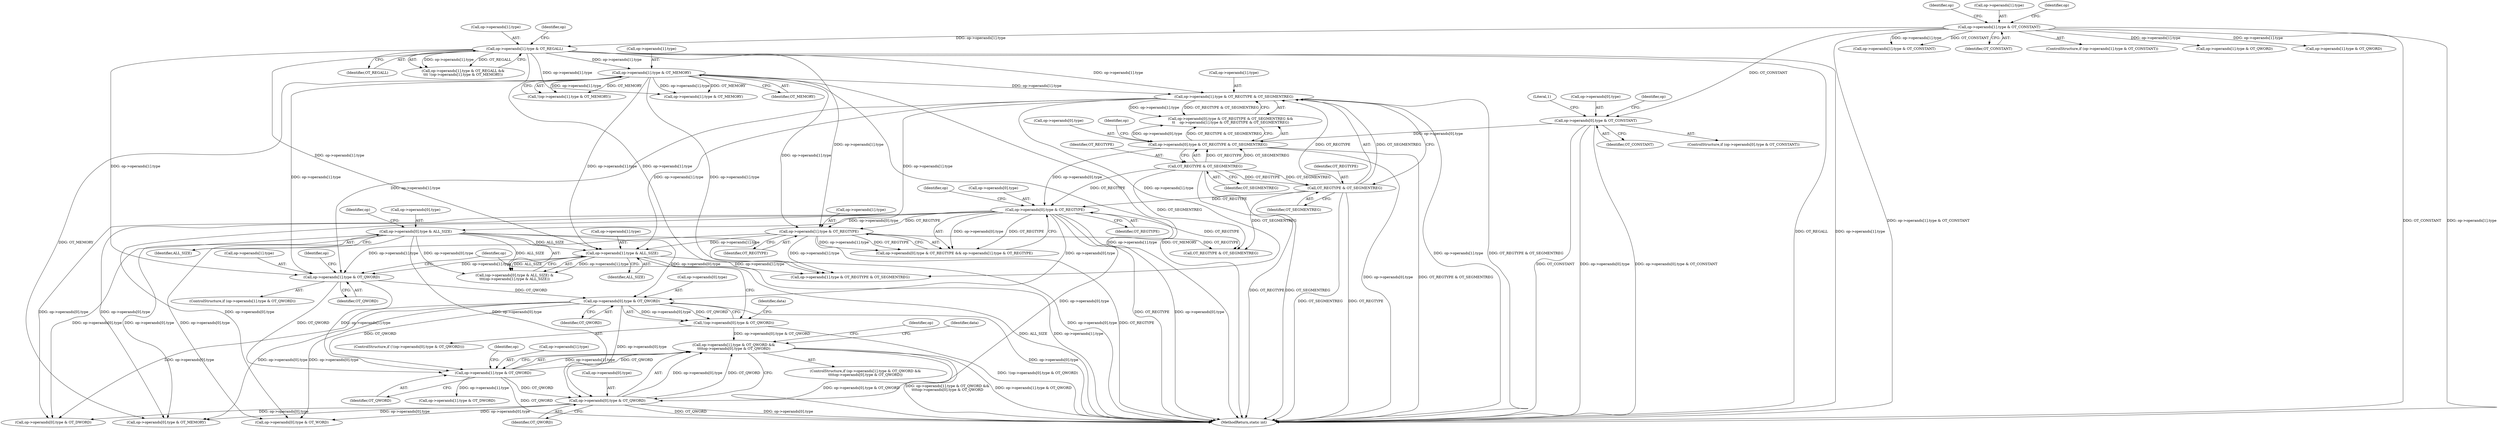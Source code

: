 digraph "0_radare2_f17bfd9f1da05f30f23a4dd05e9d2363e1406948@API" {
"1001429" [label="(Call,op->operands[1].type & OT_QWORD &&\n\t\t\t\top->operands[0].type & OT_QWORD)"];
"1001430" [label="(Call,op->operands[1].type & OT_QWORD)"];
"1001394" [label="(Call,op->operands[1].type & OT_QWORD)"];
"1001264" [label="(Call,op->operands[1].type & OT_MEMORY)"];
"1001254" [label="(Call,op->operands[1].type & OT_REGALL)"];
"1000132" [label="(Call,op->operands[1].type & OT_CONSTANT)"];
"1001349" [label="(Call,op->operands[1].type & ALL_SIZE)"];
"1001301" [label="(Call,op->operands[1].type & OT_REGTYPE & OT_SEGMENTREG)"];
"1001309" [label="(Call,OT_REGTYPE & OT_SEGMENTREG)"];
"1001298" [label="(Call,OT_REGTYPE & OT_SEGMENTREG)"];
"1001327" [label="(Call,op->operands[1].type & OT_REGTYPE)"];
"1001318" [label="(Call,op->operands[0].type & OT_REGTYPE)"];
"1001290" [label="(Call,op->operands[0].type & OT_REGTYPE & OT_SEGMENTREG)"];
"1001275" [label="(Call,op->operands[0].type & OT_CONSTANT)"];
"1001340" [label="(Call,op->operands[0].type & ALL_SIZE)"];
"1001406" [label="(Call,op->operands[0].type & OT_QWORD)"];
"1001439" [label="(Call,op->operands[0].type & OT_QWORD)"];
"1001405" [label="(Call,!(op->operands[0].type & OT_QWORD))"];
"1001434" [label="(Identifier,op)"];
"1001357" [label="(Identifier,ALL_SIZE)"];
"1001291" [label="(Call,op->operands[0].type)"];
"1001275" [label="(Call,op->operands[0].type & OT_CONSTANT)"];
"1001439" [label="(Call,op->operands[0].type & OT_QWORD)"];
"1001340" [label="(Call,op->operands[0].type & ALL_SIZE)"];
"1001348" [label="(Identifier,ALL_SIZE)"];
"1001451" [label="(Identifier,data)"];
"1003216" [label="(MethodReturn,static int)"];
"1001331" [label="(Identifier,op)"];
"1001549" [label="(Call,op->operands[0].type & OT_WORD)"];
"1001301" [label="(Call,op->operands[1].type & OT_REGTYPE & OT_SEGMENTREG)"];
"1001414" [label="(Identifier,OT_QWORD)"];
"1001429" [label="(Call,op->operands[1].type & OT_QWORD &&\n\t\t\t\top->operands[0].type & OT_QWORD)"];
"1001255" [label="(Call,op->operands[1].type)"];
"1001311" [label="(Identifier,OT_SEGMENTREG)"];
"1001676" [label="(Call,op->operands[0].type & OT_MEMORY)"];
"1001402" [label="(Identifier,OT_QWORD)"];
"1001339" [label="(Call,(op->operands[0].type & ALL_SIZE) &\n\t\t\t(op->operands[1].type & ALL_SIZE))"];
"1001528" [label="(Call,op->operands[1].type & OT_REGTYPE & OT_SEGMENTREG)"];
"1001309" [label="(Call,OT_REGTYPE & OT_SEGMENTREG)"];
"1001299" [label="(Identifier,OT_REGTYPE)"];
"1001319" [label="(Call,op->operands[0].type)"];
"1001335" [label="(Identifier,OT_REGTYPE)"];
"1001440" [label="(Call,op->operands[0].type)"];
"1000239" [label="(Call,op->operands[1].type & OT_CONSTANT)"];
"1001294" [label="(Identifier,op)"];
"1001438" [label="(Identifier,OT_QWORD)"];
"1001265" [label="(Call,op->operands[1].type)"];
"1001328" [label="(Call,op->operands[1].type)"];
"1001395" [label="(Call,op->operands[1].type)"];
"1001463" [label="(Identifier,op)"];
"1001272" [label="(Identifier,OT_MEMORY)"];
"1001262" [label="(Identifier,OT_REGALL)"];
"1000140" [label="(Identifier,OT_CONSTANT)"];
"1001318" [label="(Call,op->operands[0].type & OT_REGTYPE)"];
"1001341" [label="(Call,op->operands[0].type)"];
"1001287" [label="(Literal,1)"];
"1001300" [label="(Identifier,OT_SEGMENTREG)"];
"1001407" [label="(Call,op->operands[0].type)"];
"1000147" [label="(Identifier,op)"];
"1001459" [label="(Call,op->operands[1].type & OT_DWORD)"];
"1001253" [label="(Call,op->operands[1].type & OT_REGALL &&\n\t\t\t !(op->operands[1].type & OT_MEMORY))"];
"1001254" [label="(Call,op->operands[1].type & OT_REGALL)"];
"1001274" [label="(ControlStructure,if (op->operands[0].type & OT_CONSTANT))"];
"1001430" [label="(Call,op->operands[1].type & OT_QWORD)"];
"1001418" [label="(Identifier,data)"];
"1000133" [label="(Call,op->operands[1].type)"];
"1001468" [label="(Call,op->operands[0].type & OT_DWORD)"];
"1000131" [label="(ControlStructure,if (op->operands[1].type & OT_CONSTANT))"];
"1001298" [label="(Call,OT_REGTYPE & OT_SEGMENTREG)"];
"1001264" [label="(Call,op->operands[1].type & OT_MEMORY)"];
"1001276" [label="(Call,op->operands[0].type)"];
"1001443" [label="(Identifier,op)"];
"1001263" [label="(Call,!(op->operands[1].type & OT_MEMORY))"];
"1001310" [label="(Identifier,OT_REGTYPE)"];
"1001302" [label="(Call,op->operands[1].type)"];
"1001536" [label="(Call,OT_REGTYPE & OT_SEGMENTREG)"];
"1001431" [label="(Call,op->operands[1].type)"];
"1001353" [label="(Identifier,op)"];
"1000226" [label="(Call,op->operands[1].type & OT_QWORD)"];
"1001988" [label="(Call,op->operands[1].type & OT_MEMORY)"];
"1001393" [label="(ControlStructure,if (op->operands[1].type & OT_QWORD))"];
"1000132" [label="(Call,op->operands[1].type & OT_CONSTANT)"];
"1001290" [label="(Call,op->operands[0].type & OT_REGTYPE & OT_SEGMENTREG)"];
"1001405" [label="(Call,!(op->operands[0].type & OT_QWORD))"];
"1001258" [label="(Identifier,op)"];
"1001326" [label="(Identifier,OT_REGTYPE)"];
"1001406" [label="(Call,op->operands[0].type & OT_QWORD)"];
"1000361" [label="(Call,op->operands[1].type & OT_QWORD)"];
"1001317" [label="(Call,op->operands[0].type & OT_REGTYPE && op->operands[1].type & OT_REGTYPE)"];
"1001283" [label="(Identifier,OT_CONSTANT)"];
"1001447" [label="(Identifier,OT_QWORD)"];
"1001305" [label="(Identifier,op)"];
"1001410" [label="(Identifier,op)"];
"1001394" [label="(Call,op->operands[1].type & OT_QWORD)"];
"1001350" [label="(Call,op->operands[1].type)"];
"1001289" [label="(Call,op->operands[0].type & OT_REGTYPE & OT_SEGMENTREG &&\n\t\t    op->operands[1].type & OT_REGTYPE & OT_SEGMENTREG)"];
"1001349" [label="(Call,op->operands[1].type & ALL_SIZE)"];
"1001428" [label="(ControlStructure,if (op->operands[1].type & OT_QWORD &&\n\t\t\t\top->operands[0].type & OT_QWORD))"];
"1001404" [label="(ControlStructure,if (!(op->operands[0].type & OT_QWORD)))"];
"1001327" [label="(Call,op->operands[1].type & OT_REGTYPE)"];
"1001268" [label="(Identifier,op)"];
"1001429" -> "1001428"  [label="AST: "];
"1001429" -> "1001430"  [label="CFG: "];
"1001429" -> "1001439"  [label="CFG: "];
"1001430" -> "1001429"  [label="AST: "];
"1001439" -> "1001429"  [label="AST: "];
"1001451" -> "1001429"  [label="CFG: "];
"1001463" -> "1001429"  [label="CFG: "];
"1001429" -> "1003216"  [label="DDG: op->operands[0].type & OT_QWORD"];
"1001429" -> "1003216"  [label="DDG: op->operands[1].type & OT_QWORD &&\n\t\t\t\top->operands[0].type & OT_QWORD"];
"1001429" -> "1003216"  [label="DDG: op->operands[1].type & OT_QWORD"];
"1001430" -> "1001429"  [label="DDG: op->operands[1].type"];
"1001430" -> "1001429"  [label="DDG: OT_QWORD"];
"1001439" -> "1001429"  [label="DDG: op->operands[0].type"];
"1001439" -> "1001429"  [label="DDG: OT_QWORD"];
"1001405" -> "1001429"  [label="DDG: op->operands[0].type & OT_QWORD"];
"1001430" -> "1001438"  [label="CFG: "];
"1001431" -> "1001430"  [label="AST: "];
"1001438" -> "1001430"  [label="AST: "];
"1001443" -> "1001430"  [label="CFG: "];
"1001430" -> "1003216"  [label="DDG: OT_QWORD"];
"1001394" -> "1001430"  [label="DDG: op->operands[1].type"];
"1001394" -> "1001430"  [label="DDG: OT_QWORD"];
"1001406" -> "1001430"  [label="DDG: OT_QWORD"];
"1001430" -> "1001439"  [label="DDG: OT_QWORD"];
"1001430" -> "1001459"  [label="DDG: op->operands[1].type"];
"1001394" -> "1001393"  [label="AST: "];
"1001394" -> "1001402"  [label="CFG: "];
"1001395" -> "1001394"  [label="AST: "];
"1001402" -> "1001394"  [label="AST: "];
"1001410" -> "1001394"  [label="CFG: "];
"1001434" -> "1001394"  [label="CFG: "];
"1001264" -> "1001394"  [label="DDG: op->operands[1].type"];
"1001349" -> "1001394"  [label="DDG: op->operands[1].type"];
"1001301" -> "1001394"  [label="DDG: op->operands[1].type"];
"1001254" -> "1001394"  [label="DDG: op->operands[1].type"];
"1001327" -> "1001394"  [label="DDG: op->operands[1].type"];
"1001394" -> "1001406"  [label="DDG: OT_QWORD"];
"1001264" -> "1001263"  [label="AST: "];
"1001264" -> "1001272"  [label="CFG: "];
"1001265" -> "1001264"  [label="AST: "];
"1001272" -> "1001264"  [label="AST: "];
"1001263" -> "1001264"  [label="CFG: "];
"1001264" -> "1003216"  [label="DDG: op->operands[1].type"];
"1001264" -> "1003216"  [label="DDG: OT_MEMORY"];
"1001264" -> "1001263"  [label="DDG: op->operands[1].type"];
"1001264" -> "1001263"  [label="DDG: OT_MEMORY"];
"1001254" -> "1001264"  [label="DDG: op->operands[1].type"];
"1001264" -> "1001301"  [label="DDG: op->operands[1].type"];
"1001264" -> "1001327"  [label="DDG: op->operands[1].type"];
"1001264" -> "1001349"  [label="DDG: op->operands[1].type"];
"1001264" -> "1001528"  [label="DDG: op->operands[1].type"];
"1001264" -> "1001676"  [label="DDG: OT_MEMORY"];
"1001264" -> "1001988"  [label="DDG: op->operands[1].type"];
"1001264" -> "1001988"  [label="DDG: OT_MEMORY"];
"1001254" -> "1001253"  [label="AST: "];
"1001254" -> "1001262"  [label="CFG: "];
"1001255" -> "1001254"  [label="AST: "];
"1001262" -> "1001254"  [label="AST: "];
"1001268" -> "1001254"  [label="CFG: "];
"1001253" -> "1001254"  [label="CFG: "];
"1001254" -> "1003216"  [label="DDG: OT_REGALL"];
"1001254" -> "1003216"  [label="DDG: op->operands[1].type"];
"1001254" -> "1001253"  [label="DDG: op->operands[1].type"];
"1001254" -> "1001253"  [label="DDG: OT_REGALL"];
"1000132" -> "1001254"  [label="DDG: op->operands[1].type"];
"1001254" -> "1001301"  [label="DDG: op->operands[1].type"];
"1001254" -> "1001327"  [label="DDG: op->operands[1].type"];
"1001254" -> "1001349"  [label="DDG: op->operands[1].type"];
"1001254" -> "1001528"  [label="DDG: op->operands[1].type"];
"1001254" -> "1001988"  [label="DDG: op->operands[1].type"];
"1000132" -> "1000131"  [label="AST: "];
"1000132" -> "1000140"  [label="CFG: "];
"1000133" -> "1000132"  [label="AST: "];
"1000140" -> "1000132"  [label="AST: "];
"1000147" -> "1000132"  [label="CFG: "];
"1001258" -> "1000132"  [label="CFG: "];
"1000132" -> "1003216"  [label="DDG: op->operands[1].type & OT_CONSTANT"];
"1000132" -> "1003216"  [label="DDG: OT_CONSTANT"];
"1000132" -> "1003216"  [label="DDG: op->operands[1].type"];
"1000132" -> "1000226"  [label="DDG: op->operands[1].type"];
"1000132" -> "1000239"  [label="DDG: op->operands[1].type"];
"1000132" -> "1000239"  [label="DDG: OT_CONSTANT"];
"1000132" -> "1000361"  [label="DDG: op->operands[1].type"];
"1000132" -> "1001275"  [label="DDG: OT_CONSTANT"];
"1001349" -> "1001339"  [label="AST: "];
"1001349" -> "1001357"  [label="CFG: "];
"1001350" -> "1001349"  [label="AST: "];
"1001357" -> "1001349"  [label="AST: "];
"1001339" -> "1001349"  [label="CFG: "];
"1001349" -> "1003216"  [label="DDG: ALL_SIZE"];
"1001349" -> "1003216"  [label="DDG: op->operands[1].type"];
"1001349" -> "1001339"  [label="DDG: op->operands[1].type"];
"1001349" -> "1001339"  [label="DDG: ALL_SIZE"];
"1001301" -> "1001349"  [label="DDG: op->operands[1].type"];
"1001327" -> "1001349"  [label="DDG: op->operands[1].type"];
"1001340" -> "1001349"  [label="DDG: ALL_SIZE"];
"1001349" -> "1001528"  [label="DDG: op->operands[1].type"];
"1001301" -> "1001289"  [label="AST: "];
"1001301" -> "1001309"  [label="CFG: "];
"1001302" -> "1001301"  [label="AST: "];
"1001309" -> "1001301"  [label="AST: "];
"1001289" -> "1001301"  [label="CFG: "];
"1001301" -> "1003216"  [label="DDG: op->operands[1].type"];
"1001301" -> "1003216"  [label="DDG: OT_REGTYPE & OT_SEGMENTREG"];
"1001301" -> "1001289"  [label="DDG: op->operands[1].type"];
"1001301" -> "1001289"  [label="DDG: OT_REGTYPE & OT_SEGMENTREG"];
"1001309" -> "1001301"  [label="DDG: OT_REGTYPE"];
"1001309" -> "1001301"  [label="DDG: OT_SEGMENTREG"];
"1001301" -> "1001327"  [label="DDG: op->operands[1].type"];
"1001301" -> "1001528"  [label="DDG: op->operands[1].type"];
"1001309" -> "1001311"  [label="CFG: "];
"1001310" -> "1001309"  [label="AST: "];
"1001311" -> "1001309"  [label="AST: "];
"1001309" -> "1003216"  [label="DDG: OT_SEGMENTREG"];
"1001309" -> "1003216"  [label="DDG: OT_REGTYPE"];
"1001298" -> "1001309"  [label="DDG: OT_REGTYPE"];
"1001298" -> "1001309"  [label="DDG: OT_SEGMENTREG"];
"1001309" -> "1001318"  [label="DDG: OT_REGTYPE"];
"1001309" -> "1001536"  [label="DDG: OT_SEGMENTREG"];
"1001298" -> "1001290"  [label="AST: "];
"1001298" -> "1001300"  [label="CFG: "];
"1001299" -> "1001298"  [label="AST: "];
"1001300" -> "1001298"  [label="AST: "];
"1001290" -> "1001298"  [label="CFG: "];
"1001298" -> "1003216"  [label="DDG: OT_REGTYPE"];
"1001298" -> "1003216"  [label="DDG: OT_SEGMENTREG"];
"1001298" -> "1001290"  [label="DDG: OT_REGTYPE"];
"1001298" -> "1001290"  [label="DDG: OT_SEGMENTREG"];
"1001298" -> "1001318"  [label="DDG: OT_REGTYPE"];
"1001298" -> "1001536"  [label="DDG: OT_SEGMENTREG"];
"1001327" -> "1001317"  [label="AST: "];
"1001327" -> "1001335"  [label="CFG: "];
"1001328" -> "1001327"  [label="AST: "];
"1001335" -> "1001327"  [label="AST: "];
"1001317" -> "1001327"  [label="CFG: "];
"1001327" -> "1003216"  [label="DDG: OT_REGTYPE"];
"1001327" -> "1001317"  [label="DDG: op->operands[1].type"];
"1001327" -> "1001317"  [label="DDG: OT_REGTYPE"];
"1001318" -> "1001327"  [label="DDG: OT_REGTYPE"];
"1001327" -> "1001528"  [label="DDG: op->operands[1].type"];
"1001327" -> "1001536"  [label="DDG: OT_REGTYPE"];
"1001318" -> "1001317"  [label="AST: "];
"1001318" -> "1001326"  [label="CFG: "];
"1001319" -> "1001318"  [label="AST: "];
"1001326" -> "1001318"  [label="AST: "];
"1001331" -> "1001318"  [label="CFG: "];
"1001317" -> "1001318"  [label="CFG: "];
"1001318" -> "1003216"  [label="DDG: OT_REGTYPE"];
"1001318" -> "1003216"  [label="DDG: op->operands[0].type"];
"1001318" -> "1001317"  [label="DDG: op->operands[0].type"];
"1001318" -> "1001317"  [label="DDG: OT_REGTYPE"];
"1001290" -> "1001318"  [label="DDG: op->operands[0].type"];
"1001318" -> "1001340"  [label="DDG: op->operands[0].type"];
"1001318" -> "1001406"  [label="DDG: op->operands[0].type"];
"1001318" -> "1001439"  [label="DDG: op->operands[0].type"];
"1001318" -> "1001468"  [label="DDG: op->operands[0].type"];
"1001318" -> "1001536"  [label="DDG: OT_REGTYPE"];
"1001318" -> "1001549"  [label="DDG: op->operands[0].type"];
"1001318" -> "1001676"  [label="DDG: op->operands[0].type"];
"1001290" -> "1001289"  [label="AST: "];
"1001291" -> "1001290"  [label="AST: "];
"1001305" -> "1001290"  [label="CFG: "];
"1001289" -> "1001290"  [label="CFG: "];
"1001290" -> "1003216"  [label="DDG: OT_REGTYPE & OT_SEGMENTREG"];
"1001290" -> "1003216"  [label="DDG: op->operands[0].type"];
"1001290" -> "1001289"  [label="DDG: op->operands[0].type"];
"1001290" -> "1001289"  [label="DDG: OT_REGTYPE & OT_SEGMENTREG"];
"1001275" -> "1001290"  [label="DDG: op->operands[0].type"];
"1001275" -> "1001274"  [label="AST: "];
"1001275" -> "1001283"  [label="CFG: "];
"1001276" -> "1001275"  [label="AST: "];
"1001283" -> "1001275"  [label="AST: "];
"1001287" -> "1001275"  [label="CFG: "];
"1001294" -> "1001275"  [label="CFG: "];
"1001275" -> "1003216"  [label="DDG: op->operands[0].type & OT_CONSTANT"];
"1001275" -> "1003216"  [label="DDG: OT_CONSTANT"];
"1001275" -> "1003216"  [label="DDG: op->operands[0].type"];
"1001340" -> "1001339"  [label="AST: "];
"1001340" -> "1001348"  [label="CFG: "];
"1001341" -> "1001340"  [label="AST: "];
"1001348" -> "1001340"  [label="AST: "];
"1001353" -> "1001340"  [label="CFG: "];
"1001340" -> "1003216"  [label="DDG: op->operands[0].type"];
"1001340" -> "1001339"  [label="DDG: op->operands[0].type"];
"1001340" -> "1001339"  [label="DDG: ALL_SIZE"];
"1001340" -> "1001406"  [label="DDG: op->operands[0].type"];
"1001340" -> "1001439"  [label="DDG: op->operands[0].type"];
"1001340" -> "1001468"  [label="DDG: op->operands[0].type"];
"1001340" -> "1001549"  [label="DDG: op->operands[0].type"];
"1001340" -> "1001676"  [label="DDG: op->operands[0].type"];
"1001406" -> "1001405"  [label="AST: "];
"1001406" -> "1001414"  [label="CFG: "];
"1001407" -> "1001406"  [label="AST: "];
"1001414" -> "1001406"  [label="AST: "];
"1001405" -> "1001406"  [label="CFG: "];
"1001406" -> "1003216"  [label="DDG: op->operands[0].type"];
"1001406" -> "1001405"  [label="DDG: op->operands[0].type"];
"1001406" -> "1001405"  [label="DDG: OT_QWORD"];
"1001406" -> "1001439"  [label="DDG: op->operands[0].type"];
"1001406" -> "1001468"  [label="DDG: op->operands[0].type"];
"1001406" -> "1001549"  [label="DDG: op->operands[0].type"];
"1001406" -> "1001676"  [label="DDG: op->operands[0].type"];
"1001439" -> "1001447"  [label="CFG: "];
"1001440" -> "1001439"  [label="AST: "];
"1001447" -> "1001439"  [label="AST: "];
"1001439" -> "1003216"  [label="DDG: op->operands[0].type"];
"1001439" -> "1003216"  [label="DDG: OT_QWORD"];
"1001439" -> "1001468"  [label="DDG: op->operands[0].type"];
"1001439" -> "1001549"  [label="DDG: op->operands[0].type"];
"1001439" -> "1001676"  [label="DDG: op->operands[0].type"];
"1001405" -> "1001404"  [label="AST: "];
"1001418" -> "1001405"  [label="CFG: "];
"1001434" -> "1001405"  [label="CFG: "];
"1001405" -> "1003216"  [label="DDG: !(op->operands[0].type & OT_QWORD)"];
}
